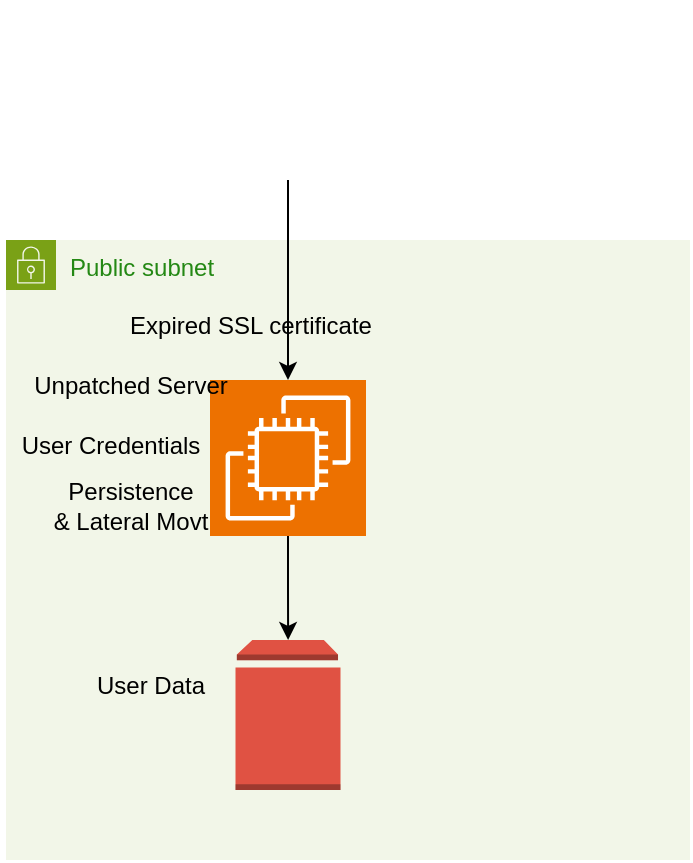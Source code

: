 <mxfile version="24.3.0" type="github" pages="3">
  <diagram name="Attack" id="ZeoZ0WHfsodcyNxrAfag">
    <mxGraphModel dx="-3296" dy="1742" grid="1" gridSize="10" guides="1" tooltips="1" connect="1" arrows="1" fold="1" page="1" pageScale="1" pageWidth="850" pageHeight="1100" math="0" shadow="0">
      <root>
        <mxCell id="0" />
        <mxCell id="1" parent="0" />
        <mxCell id="gUTC3p-jZjWf_sy_iYI1-5" value="Public subnet" style="points=[[0,0],[0.25,0],[0.5,0],[0.75,0],[1,0],[1,0.25],[1,0.5],[1,0.75],[1,1],[0.75,1],[0.5,1],[0.25,1],[0,1],[0,0.75],[0,0.5],[0,0.25]];outlineConnect=0;gradientColor=none;html=1;whiteSpace=wrap;fontSize=12;fontStyle=0;container=1;pointerEvents=0;collapsible=0;recursiveResize=0;shape=mxgraph.aws4.group;grIcon=mxgraph.aws4.group_security_group;grStroke=0;strokeColor=#7AA116;fillColor=#F2F6E8;verticalAlign=top;align=left;spacingLeft=30;fontColor=#248814;dashed=0;" parent="1" vertex="1">
          <mxGeometry x="5068" y="70" width="342" height="310" as="geometry" />
        </mxCell>
        <mxCell id="gUTC3p-jZjWf_sy_iYI1-10" value="" style="edgeStyle=orthogonalEdgeStyle;rounded=0;orthogonalLoop=1;jettySize=auto;html=1;" parent="gUTC3p-jZjWf_sy_iYI1-5" source="gUTC3p-jZjWf_sy_iYI1-4" target="gUTC3p-jZjWf_sy_iYI1-7" edge="1">
          <mxGeometry relative="1" as="geometry" />
        </mxCell>
        <mxCell id="gUTC3p-jZjWf_sy_iYI1-4" value="" style="sketch=0;points=[[0,0,0],[0.25,0,0],[0.5,0,0],[0.75,0,0],[1,0,0],[0,1,0],[0.25,1,0],[0.5,1,0],[0.75,1,0],[1,1,0],[0,0.25,0],[0,0.5,0],[0,0.75,0],[1,0.25,0],[1,0.5,0],[1,0.75,0]];outlineConnect=0;fontColor=#232F3E;fillColor=#ED7100;strokeColor=#ffffff;dashed=0;verticalLabelPosition=bottom;verticalAlign=top;align=center;html=1;fontSize=12;fontStyle=0;aspect=fixed;shape=mxgraph.aws4.resourceIcon;resIcon=mxgraph.aws4.ec2;" parent="gUTC3p-jZjWf_sy_iYI1-5" vertex="1">
          <mxGeometry x="102" y="70" width="78" height="78" as="geometry" />
        </mxCell>
        <mxCell id="gUTC3p-jZjWf_sy_iYI1-7" value="" style="outlineConnect=0;dashed=0;verticalLabelPosition=bottom;verticalAlign=top;align=center;html=1;shape=mxgraph.aws3.volume;fillColor=#E05243;gradientColor=none;" parent="gUTC3p-jZjWf_sy_iYI1-5" vertex="1">
          <mxGeometry x="114.75" y="200" width="52.5" height="75" as="geometry" />
        </mxCell>
        <mxCell id="gUTC3p-jZjWf_sy_iYI1-9" value="" style="edgeStyle=orthogonalEdgeStyle;rounded=0;orthogonalLoop=1;jettySize=auto;html=1;" parent="1" source="gUTC3p-jZjWf_sy_iYI1-8" target="gUTC3p-jZjWf_sy_iYI1-4" edge="1">
          <mxGeometry relative="1" as="geometry" />
        </mxCell>
        <mxCell id="gUTC3p-jZjWf_sy_iYI1-8" value="" style="shape=image;html=1;verticalAlign=top;verticalLabelPosition=bottom;labelBackgroundColor=#ffffff;imageAspect=0;aspect=fixed;image=https://cdn2.iconfinder.com/data/icons/woothemes/PNG/intruder.png" parent="1" vertex="1">
          <mxGeometry x="5164" y="-50" width="90" height="90" as="geometry" />
        </mxCell>
        <mxCell id="gUTC3p-jZjWf_sy_iYI1-11" value="Expired SSL certificate" style="text;html=1;align=center;verticalAlign=middle;resizable=0;points=[];autosize=1;strokeColor=none;fillColor=none;" parent="1" vertex="1">
          <mxGeometry x="5120" y="98" width="140" height="30" as="geometry" />
        </mxCell>
        <mxCell id="gUTC3p-jZjWf_sy_iYI1-12" value="User Credentials" style="text;html=1;align=center;verticalAlign=middle;resizable=0;points=[];autosize=1;strokeColor=none;fillColor=none;" parent="1" vertex="1">
          <mxGeometry x="5065" y="158" width="110" height="30" as="geometry" />
        </mxCell>
        <mxCell id="gUTC3p-jZjWf_sy_iYI1-13" value="&lt;div&gt;Persistence&lt;/div&gt;&lt;div&gt;&amp;amp; Lateral Movt&lt;br&gt;&lt;/div&gt;" style="text;html=1;align=center;verticalAlign=middle;resizable=0;points=[];autosize=1;strokeColor=none;fillColor=none;" parent="1" vertex="1">
          <mxGeometry x="5080" y="183" width="100" height="40" as="geometry" />
        </mxCell>
        <mxCell id="gUTC3p-jZjWf_sy_iYI1-14" value="User Data" style="text;html=1;align=center;verticalAlign=middle;resizable=0;points=[];autosize=1;strokeColor=none;fillColor=none;" parent="1" vertex="1">
          <mxGeometry x="5100" y="278" width="80" height="30" as="geometry" />
        </mxCell>
        <mxCell id="gUTC3p-jZjWf_sy_iYI1-15" value="Unpatched Server" style="text;html=1;align=center;verticalAlign=middle;resizable=0;points=[];autosize=1;strokeColor=none;fillColor=none;" parent="1" vertex="1">
          <mxGeometry x="5070" y="128" width="120" height="30" as="geometry" />
        </mxCell>
      </root>
    </mxGraphModel>
  </diagram>
  <diagram id="PSVWc9Ohz6YlZw6CIQyH" name="Remediation">
    <mxGraphModel dx="954" dy="642" grid="1" gridSize="10" guides="1" tooltips="1" connect="1" arrows="1" fold="1" page="1" pageScale="1" pageWidth="850" pageHeight="1100" math="0" shadow="0">
      <root>
        <mxCell id="0" />
        <mxCell id="1" parent="0" />
        <mxCell id="1PCJW9EKXeOpJS-jBmUV-6" value="VPC" style="points=[[0,0],[0.25,0],[0.5,0],[0.75,0],[1,0],[1,0.25],[1,0.5],[1,0.75],[1,1],[0.75,1],[0.5,1],[0.25,1],[0,1],[0,0.75],[0,0.5],[0,0.25]];outlineConnect=0;gradientColor=none;html=1;whiteSpace=wrap;fontSize=12;fontStyle=0;container=1;pointerEvents=0;collapsible=0;recursiveResize=0;shape=mxgraph.aws4.group;grIcon=mxgraph.aws4.group_vpc2;strokeColor=#8C4FFF;fillColor=none;verticalAlign=top;align=left;spacingLeft=30;fontColor=#AAB7B8;dashed=0;" parent="1" vertex="1">
          <mxGeometry x="230" y="50" width="360" height="490" as="geometry" />
        </mxCell>
        <mxCell id="1PCJW9EKXeOpJS-jBmUV-7" value="" style="sketch=0;points=[[0,0,0],[0.25,0,0],[0.5,0,0],[0.75,0,0],[1,0,0],[0,1,0],[0.25,1,0],[0.5,1,0],[0.75,1,0],[1,1,0],[0,0.25,0],[0,0.5,0],[0,0.75,0],[1,0.25,0],[1,0.5,0],[1,0.75,0]];outlineConnect=0;fontColor=#232F3E;fillColor=#ED7100;strokeColor=#ffffff;dashed=0;verticalLabelPosition=bottom;verticalAlign=top;align=center;html=1;fontSize=12;fontStyle=0;aspect=fixed;shape=mxgraph.aws4.resourceIcon;resIcon=mxgraph.aws4.ec2;" parent="1PCJW9EKXeOpJS-jBmUV-6" vertex="1">
          <mxGeometry x="120" y="215" width="60" height="60" as="geometry" />
        </mxCell>
        <mxCell id="1PCJW9EKXeOpJS-jBmUV-9" value="Private subnet" style="points=[[0,0],[0.25,0],[0.5,0],[0.75,0],[1,0],[1,0.25],[1,0.5],[1,0.75],[1,1],[0.75,1],[0.5,1],[0.25,1],[0,1],[0,0.75],[0,0.5],[0,0.25]];outlineConnect=0;gradientColor=none;html=1;whiteSpace=wrap;fontSize=12;fontStyle=0;container=1;pointerEvents=0;collapsible=0;recursiveResize=0;shape=mxgraph.aws4.group;grIcon=mxgraph.aws4.group_security_group;grStroke=0;strokeColor=#00A4A6;fillColor=#E6F6F7;verticalAlign=top;align=left;spacingLeft=30;fontColor=#147EBA;dashed=0;" parent="1PCJW9EKXeOpJS-jBmUV-6" vertex="1">
          <mxGeometry x="40" y="310" width="230" height="130" as="geometry" />
        </mxCell>
        <mxCell id="1PCJW9EKXeOpJS-jBmUV-12" value="Amazon RDS" style="sketch=0;outlineConnect=0;fontColor=#232F3E;gradientColor=none;strokeColor=#ffffff;fillColor=#232F3E;dashed=0;verticalLabelPosition=middle;verticalAlign=bottom;align=center;html=1;whiteSpace=wrap;fontSize=10;fontStyle=1;spacing=3;shape=mxgraph.aws4.productIcon;prIcon=mxgraph.aws4.rds;" parent="1PCJW9EKXeOpJS-jBmUV-9" vertex="1">
          <mxGeometry x="75" y="30" width="80" height="100" as="geometry" />
        </mxCell>
        <mxCell id="1PCJW9EKXeOpJS-jBmUV-11" value="" style="sketch=0;points=[[0,0,0],[0.25,0,0],[0.5,0,0],[0.75,0,0],[1,0,0],[0,1,0],[0.25,1,0],[0.5,1,0],[0.75,1,0],[1,1,0],[0,0.25,0],[0,0.5,0],[0,0.75,0],[1,0.25,0],[1,0.5,0],[1,0.75,0]];outlineConnect=0;fontColor=#232F3E;fillColor=#ED7100;strokeColor=#ffffff;dashed=0;verticalLabelPosition=bottom;verticalAlign=top;align=center;html=1;fontSize=12;fontStyle=0;aspect=fixed;shape=mxgraph.aws4.resourceIcon;resIcon=mxgraph.aws4.ec2;" parent="1PCJW9EKXeOpJS-jBmUV-6" vertex="1">
          <mxGeometry x="125" y="215" width="60" height="60" as="geometry" />
        </mxCell>
        <mxCell id="1PCJW9EKXeOpJS-jBmUV-19" value="" style="sketch=0;outlineConnect=0;fontColor=#232F3E;gradientColor=none;fillColor=#8C4FFF;strokeColor=none;dashed=0;verticalLabelPosition=bottom;verticalAlign=top;align=center;html=1;fontSize=12;fontStyle=0;aspect=fixed;pointerEvents=1;shape=mxgraph.aws4.internet_gateway;" parent="1PCJW9EKXeOpJS-jBmUV-6" vertex="1">
          <mxGeometry x="125" y="-40" width="58" height="58" as="geometry" />
        </mxCell>
        <mxCell id="1PCJW9EKXeOpJS-jBmUV-18" value="AWS WAF" style="sketch=0;outlineConnect=0;fontColor=#232F3E;gradientColor=none;strokeColor=#ffffff;fillColor=#232F3E;dashed=0;verticalLabelPosition=middle;verticalAlign=bottom;align=center;html=1;whiteSpace=wrap;fontSize=10;fontStyle=1;spacing=3;shape=mxgraph.aws4.productIcon;prIcon=mxgraph.aws4.waf;" parent="1PCJW9EKXeOpJS-jBmUV-6" vertex="1">
          <mxGeometry x="280" y="100" width="80" height="100" as="geometry" />
        </mxCell>
        <mxCell id="5ypYLeC86zixy3aQsOSU-1" value="AWS Secrets Manager" style="sketch=0;outlineConnect=0;fontColor=#232F3E;gradientColor=none;strokeColor=#ffffff;fillColor=#232F3E;dashed=0;verticalLabelPosition=middle;verticalAlign=bottom;align=center;html=1;whiteSpace=wrap;fontSize=10;fontStyle=1;spacing=3;shape=mxgraph.aws4.productIcon;prIcon=mxgraph.aws4.secrets_manager;" parent="1PCJW9EKXeOpJS-jBmUV-6" vertex="1">
          <mxGeometry x="270" y="330" width="80" height="110" as="geometry" />
        </mxCell>
        <mxCell id="5ypYLeC86zixy3aQsOSU-2" value="IAM" style="outlineConnect=0;dashed=0;verticalLabelPosition=bottom;verticalAlign=top;align=center;html=1;shape=mxgraph.aws3.iam;fillColor=#759C3E;gradientColor=none;" parent="1PCJW9EKXeOpJS-jBmUV-6" vertex="1">
          <mxGeometry x="289" y="215" width="42" height="81" as="geometry" />
        </mxCell>
        <mxCell id="1PCJW9EKXeOpJS-jBmUV-17" value="AWS Certificate Manager" style="sketch=0;outlineConnect=0;fontColor=#232F3E;gradientColor=none;strokeColor=#ffffff;fillColor=#232F3E;dashed=0;verticalLabelPosition=middle;verticalAlign=bottom;align=center;html=1;whiteSpace=wrap;fontSize=10;fontStyle=1;spacing=3;shape=mxgraph.aws4.productIcon;prIcon=mxgraph.aws4.certificate_manager_3;" parent="1PCJW9EKXeOpJS-jBmUV-6" vertex="1">
          <mxGeometry x="260" y="-50" width="80" height="110" as="geometry" />
        </mxCell>
        <mxCell id="1PCJW9EKXeOpJS-jBmUV-2" value="Private subnet" style="points=[[0,0],[0.25,0],[0.5,0],[0.75,0],[1,0],[1,0.25],[1,0.5],[1,0.75],[1,1],[0.75,1],[0.5,1],[0.25,1],[0,1],[0,0.75],[0,0.5],[0,0.25]];outlineConnect=0;gradientColor=none;html=1;whiteSpace=wrap;fontSize=12;fontStyle=0;container=1;pointerEvents=0;collapsible=0;recursiveResize=0;shape=mxgraph.aws4.group;grIcon=mxgraph.aws4.group_security_group;grStroke=0;strokeColor=#00A4A6;fillColor=#E6F6F7;verticalAlign=top;align=left;spacingLeft=30;fontColor=#147EBA;dashed=0;" parent="1" vertex="1">
          <mxGeometry x="270" y="230" width="220" height="130" as="geometry" />
        </mxCell>
        <mxCell id="1PCJW9EKXeOpJS-jBmUV-14" value="" style="sketch=0;points=[[0,0,0],[0.25,0,0],[0.5,0,0],[0.75,0,0],[1,0,0],[0,1,0],[0.25,1,0],[0.5,1,0],[0.75,1,0],[1,1,0],[0,0.25,0],[0,0.5,0],[0,0.75,0],[1,0.25,0],[1,0.5,0],[1,0.75,0]];outlineConnect=0;fontColor=#232F3E;fillColor=#ED7100;strokeColor=#ffffff;dashed=0;verticalLabelPosition=bottom;verticalAlign=top;align=center;html=1;fontSize=12;fontStyle=0;aspect=fixed;shape=mxgraph.aws4.resourceIcon;resIcon=mxgraph.aws4.ec2;" parent="1PCJW9EKXeOpJS-jBmUV-2" vertex="1">
          <mxGeometry x="85" y="35" width="60" height="60" as="geometry" />
        </mxCell>
        <mxCell id="ziN9_3Y8d08OHvedsBR_-1" value="" style="sketch=0;points=[[0,0,0],[0.25,0,0],[0.5,0,0],[0.75,0,0],[1,0,0],[0,1,0],[0.25,1,0],[0.5,1,0],[0.75,1,0],[1,1,0],[0,0.25,0],[0,0.5,0],[0,0.75,0],[1,0.25,0],[1,0.5,0],[1,0.75,0]];outlineConnect=0;fontColor=#232F3E;fillColor=#DD344C;strokeColor=#ffffff;dashed=0;verticalLabelPosition=bottom;verticalAlign=top;align=center;html=1;fontSize=12;fontStyle=0;aspect=fixed;shape=mxgraph.aws4.resourceIcon;resIcon=mxgraph.aws4.inspector;" vertex="1" parent="1PCJW9EKXeOpJS-jBmUV-2">
          <mxGeometry x="41.5" y="43.25" width="43.5" height="43.5" as="geometry" />
        </mxCell>
        <mxCell id="1PCJW9EKXeOpJS-jBmUV-1" value="Public subnet" style="points=[[0,0],[0.25,0],[0.5,0],[0.75,0],[1,0],[1,0.25],[1,0.5],[1,0.75],[1,1],[0.75,1],[0.5,1],[0.25,1],[0,1],[0,0.75],[0,0.5],[0,0.25]];outlineConnect=0;gradientColor=none;html=1;whiteSpace=wrap;fontSize=12;fontStyle=0;container=1;pointerEvents=0;collapsible=0;recursiveResize=0;shape=mxgraph.aws4.group;grIcon=mxgraph.aws4.group_security_group;grStroke=0;strokeColor=#7AA116;fillColor=#F2F6E8;verticalAlign=top;align=left;spacingLeft=30;fontColor=#248814;dashed=0;" parent="1" vertex="1">
          <mxGeometry x="270" y="80" width="230" height="170" as="geometry" />
        </mxCell>
        <mxCell id="1PCJW9EKXeOpJS-jBmUV-15" value="Security group" style="fillColor=none;strokeColor=#DD3522;verticalAlign=top;fontStyle=0;fontColor=#DD3522;whiteSpace=wrap;html=1;" parent="1PCJW9EKXeOpJS-jBmUV-1" vertex="1">
          <mxGeometry x="50" y="40" width="130" height="130" as="geometry" />
        </mxCell>
        <mxCell id="1PCJW9EKXeOpJS-jBmUV-20" value="" style="outlineConnect=0;dashed=0;verticalLabelPosition=bottom;verticalAlign=top;align=center;html=1;shape=mxgraph.aws3.classic_load_balancer;fillColor=#F58536;gradientColor=none;" parent="1PCJW9EKXeOpJS-jBmUV-1" vertex="1">
          <mxGeometry x="86" y="58" width="69" height="72" as="geometry" />
        </mxCell>
        <mxCell id="1PCJW9EKXeOpJS-jBmUV-16" value="Network&#xa;access&#xa;control list" style="sketch=0;outlineConnect=0;fontColor=#232F3E;gradientColor=none;strokeColor=#232F3E;fillColor=#ffffff;dashed=0;verticalLabelPosition=bottom;verticalAlign=top;align=center;html=1;fontSize=12;fontStyle=0;aspect=fixed;shape=mxgraph.aws4.resourceIcon;resIcon=mxgraph.aws4.network_access_control_list;" parent="1PCJW9EKXeOpJS-jBmUV-1" vertex="1">
          <mxGeometry x="-40" y="20" width="70" height="70" as="geometry" />
        </mxCell>
        <mxCell id="1PCJW9EKXeOpJS-jBmUV-13" value="Patch&#xa;manager" style="sketch=0;outlineConnect=0;fontColor=#232F3E;gradientColor=none;strokeColor=#232F3E;fillColor=#ffffff;dashed=0;verticalLabelPosition=bottom;verticalAlign=top;align=center;html=1;fontSize=12;fontStyle=0;aspect=fixed;shape=mxgraph.aws4.resourceIcon;resIcon=mxgraph.aws4.patch_manager;" parent="1" vertex="1">
          <mxGeometry x="160" y="70" width="60" height="60" as="geometry" />
        </mxCell>
      </root>
    </mxGraphModel>
  </diagram>
  <diagram name="Final" id="nu2eetl9k-jE_KTyOvL-">
    <mxGraphModel dx="954" dy="642" grid="1" gridSize="10" guides="1" tooltips="1" connect="1" arrows="1" fold="1" page="1" pageScale="1" pageWidth="850" pageHeight="1100" math="0" shadow="0">
      <root>
        <mxCell id="rNrNsXkIHkJ5454EtuJx-0" />
        <mxCell id="rNrNsXkIHkJ5454EtuJx-1" parent="rNrNsXkIHkJ5454EtuJx-0" />
        <mxCell id="rNrNsXkIHkJ5454EtuJx-2" value="VPC" style="points=[[0,0],[0.25,0],[0.5,0],[0.75,0],[1,0],[1,0.25],[1,0.5],[1,0.75],[1,1],[0.75,1],[0.5,1],[0.25,1],[0,1],[0,0.75],[0,0.5],[0,0.25]];outlineConnect=0;gradientColor=none;html=1;whiteSpace=wrap;fontSize=12;fontStyle=0;container=1;pointerEvents=0;collapsible=0;recursiveResize=0;shape=mxgraph.aws4.group;grIcon=mxgraph.aws4.group_vpc2;strokeColor=#8C4FFF;fillColor=none;verticalAlign=top;align=left;spacingLeft=30;fontColor=#AAB7B8;dashed=0;" vertex="1" parent="rNrNsXkIHkJ5454EtuJx-1">
          <mxGeometry x="230" y="50" width="360" height="490" as="geometry" />
        </mxCell>
        <mxCell id="rNrNsXkIHkJ5454EtuJx-3" value="" style="sketch=0;points=[[0,0,0],[0.25,0,0],[0.5,0,0],[0.75,0,0],[1,0,0],[0,1,0],[0.25,1,0],[0.5,1,0],[0.75,1,0],[1,1,0],[0,0.25,0],[0,0.5,0],[0,0.75,0],[1,0.25,0],[1,0.5,0],[1,0.75,0]];outlineConnect=0;fontColor=#232F3E;fillColor=#ED7100;strokeColor=#ffffff;dashed=0;verticalLabelPosition=bottom;verticalAlign=top;align=center;html=1;fontSize=12;fontStyle=0;aspect=fixed;shape=mxgraph.aws4.resourceIcon;resIcon=mxgraph.aws4.ec2;" vertex="1" parent="rNrNsXkIHkJ5454EtuJx-2">
          <mxGeometry x="120" y="215" width="60" height="60" as="geometry" />
        </mxCell>
        <mxCell id="rNrNsXkIHkJ5454EtuJx-4" value="Private subnet" style="points=[[0,0],[0.25,0],[0.5,0],[0.75,0],[1,0],[1,0.25],[1,0.5],[1,0.75],[1,1],[0.75,1],[0.5,1],[0.25,1],[0,1],[0,0.75],[0,0.5],[0,0.25]];outlineConnect=0;gradientColor=none;html=1;whiteSpace=wrap;fontSize=12;fontStyle=0;container=1;pointerEvents=0;collapsible=0;recursiveResize=0;shape=mxgraph.aws4.group;grIcon=mxgraph.aws4.group_security_group;grStroke=0;strokeColor=#00A4A6;fillColor=#E6F6F7;verticalAlign=top;align=left;spacingLeft=30;fontColor=#147EBA;dashed=0;" vertex="1" parent="rNrNsXkIHkJ5454EtuJx-2">
          <mxGeometry x="40" y="310" width="230" height="130" as="geometry" />
        </mxCell>
        <mxCell id="rNrNsXkIHkJ5454EtuJx-5" value="Amazon RDS" style="sketch=0;outlineConnect=0;fontColor=#232F3E;gradientColor=none;strokeColor=#ffffff;fillColor=#232F3E;dashed=0;verticalLabelPosition=middle;verticalAlign=bottom;align=center;html=1;whiteSpace=wrap;fontSize=10;fontStyle=1;spacing=3;shape=mxgraph.aws4.productIcon;prIcon=mxgraph.aws4.rds;" vertex="1" parent="rNrNsXkIHkJ5454EtuJx-4">
          <mxGeometry x="75" y="30" width="80" height="100" as="geometry" />
        </mxCell>
        <mxCell id="rNrNsXkIHkJ5454EtuJx-6" value="" style="sketch=0;points=[[0,0,0],[0.25,0,0],[0.5,0,0],[0.75,0,0],[1,0,0],[0,1,0],[0.25,1,0],[0.5,1,0],[0.75,1,0],[1,1,0],[0,0.25,0],[0,0.5,0],[0,0.75,0],[1,0.25,0],[1,0.5,0],[1,0.75,0]];outlineConnect=0;fontColor=#232F3E;fillColor=#ED7100;strokeColor=#ffffff;dashed=0;verticalLabelPosition=bottom;verticalAlign=top;align=center;html=1;fontSize=12;fontStyle=0;aspect=fixed;shape=mxgraph.aws4.resourceIcon;resIcon=mxgraph.aws4.ec2;" vertex="1" parent="rNrNsXkIHkJ5454EtuJx-2">
          <mxGeometry x="125" y="215" width="60" height="60" as="geometry" />
        </mxCell>
        <mxCell id="rNrNsXkIHkJ5454EtuJx-7" value="" style="sketch=0;outlineConnect=0;fontColor=#232F3E;gradientColor=none;fillColor=#8C4FFF;strokeColor=none;dashed=0;verticalLabelPosition=bottom;verticalAlign=top;align=center;html=1;fontSize=12;fontStyle=0;aspect=fixed;pointerEvents=1;shape=mxgraph.aws4.internet_gateway;" vertex="1" parent="rNrNsXkIHkJ5454EtuJx-2">
          <mxGeometry x="125" y="-40" width="58" height="58" as="geometry" />
        </mxCell>
        <mxCell id="rNrNsXkIHkJ5454EtuJx-8" value="AWS WAF" style="sketch=0;outlineConnect=0;fontColor=#232F3E;gradientColor=none;strokeColor=#ffffff;fillColor=#232F3E;dashed=0;verticalLabelPosition=middle;verticalAlign=bottom;align=center;html=1;whiteSpace=wrap;fontSize=10;fontStyle=1;spacing=3;shape=mxgraph.aws4.productIcon;prIcon=mxgraph.aws4.waf;" vertex="1" parent="rNrNsXkIHkJ5454EtuJx-2">
          <mxGeometry x="280" y="100" width="80" height="100" as="geometry" />
        </mxCell>
        <mxCell id="rNrNsXkIHkJ5454EtuJx-9" value="AWS Secrets Manager" style="sketch=0;outlineConnect=0;fontColor=#232F3E;gradientColor=none;strokeColor=#ffffff;fillColor=#232F3E;dashed=0;verticalLabelPosition=middle;verticalAlign=bottom;align=center;html=1;whiteSpace=wrap;fontSize=10;fontStyle=1;spacing=3;shape=mxgraph.aws4.productIcon;prIcon=mxgraph.aws4.secrets_manager;" vertex="1" parent="rNrNsXkIHkJ5454EtuJx-2">
          <mxGeometry x="270" y="330" width="80" height="110" as="geometry" />
        </mxCell>
        <mxCell id="rNrNsXkIHkJ5454EtuJx-10" value="IAM" style="outlineConnect=0;dashed=0;verticalLabelPosition=bottom;verticalAlign=top;align=center;html=1;shape=mxgraph.aws3.iam;fillColor=#759C3E;gradientColor=none;" vertex="1" parent="rNrNsXkIHkJ5454EtuJx-2">
          <mxGeometry x="289" y="215" width="42" height="81" as="geometry" />
        </mxCell>
        <mxCell id="rNrNsXkIHkJ5454EtuJx-11" value="AWS Certificate Manager" style="sketch=0;outlineConnect=0;fontColor=#232F3E;gradientColor=none;strokeColor=#ffffff;fillColor=#232F3E;dashed=0;verticalLabelPosition=middle;verticalAlign=bottom;align=center;html=1;whiteSpace=wrap;fontSize=10;fontStyle=1;spacing=3;shape=mxgraph.aws4.productIcon;prIcon=mxgraph.aws4.certificate_manager_3;" vertex="1" parent="rNrNsXkIHkJ5454EtuJx-2">
          <mxGeometry x="260" y="-50" width="80" height="110" as="geometry" />
        </mxCell>
        <mxCell id="rNrNsXkIHkJ5454EtuJx-12" value="Private subnet" style="points=[[0,0],[0.25,0],[0.5,0],[0.75,0],[1,0],[1,0.25],[1,0.5],[1,0.75],[1,1],[0.75,1],[0.5,1],[0.25,1],[0,1],[0,0.75],[0,0.5],[0,0.25]];outlineConnect=0;gradientColor=none;html=1;whiteSpace=wrap;fontSize=12;fontStyle=0;container=1;pointerEvents=0;collapsible=0;recursiveResize=0;shape=mxgraph.aws4.group;grIcon=mxgraph.aws4.group_security_group;grStroke=0;strokeColor=#00A4A6;fillColor=#E6F6F7;verticalAlign=top;align=left;spacingLeft=30;fontColor=#147EBA;dashed=0;" vertex="1" parent="rNrNsXkIHkJ5454EtuJx-1">
          <mxGeometry x="270" y="230" width="220" height="130" as="geometry" />
        </mxCell>
        <mxCell id="rNrNsXkIHkJ5454EtuJx-13" value="" style="sketch=0;points=[[0,0,0],[0.25,0,0],[0.5,0,0],[0.75,0,0],[1,0,0],[0,1,0],[0.25,1,0],[0.5,1,0],[0.75,1,0],[1,1,0],[0,0.25,0],[0,0.5,0],[0,0.75,0],[1,0.25,0],[1,0.5,0],[1,0.75,0]];outlineConnect=0;fontColor=#232F3E;fillColor=#ED7100;strokeColor=#ffffff;dashed=0;verticalLabelPosition=bottom;verticalAlign=top;align=center;html=1;fontSize=12;fontStyle=0;aspect=fixed;shape=mxgraph.aws4.resourceIcon;resIcon=mxgraph.aws4.ec2;" vertex="1" parent="rNrNsXkIHkJ5454EtuJx-12">
          <mxGeometry x="85" y="35" width="60" height="60" as="geometry" />
        </mxCell>
        <mxCell id="rNrNsXkIHkJ5454EtuJx-14" value="" style="sketch=0;points=[[0,0,0],[0.25,0,0],[0.5,0,0],[0.75,0,0],[1,0,0],[0,1,0],[0.25,1,0],[0.5,1,0],[0.75,1,0],[1,1,0],[0,0.25,0],[0,0.5,0],[0,0.75,0],[1,0.25,0],[1,0.5,0],[1,0.75,0]];outlineConnect=0;fontColor=#232F3E;fillColor=#DD344C;strokeColor=#ffffff;dashed=0;verticalLabelPosition=bottom;verticalAlign=top;align=center;html=1;fontSize=12;fontStyle=0;aspect=fixed;shape=mxgraph.aws4.resourceIcon;resIcon=mxgraph.aws4.inspector;" vertex="1" parent="rNrNsXkIHkJ5454EtuJx-12">
          <mxGeometry x="41.5" y="43.25" width="43.5" height="43.5" as="geometry" />
        </mxCell>
        <mxCell id="rNrNsXkIHkJ5454EtuJx-15" value="Public subnet" style="points=[[0,0],[0.25,0],[0.5,0],[0.75,0],[1,0],[1,0.25],[1,0.5],[1,0.75],[1,1],[0.75,1],[0.5,1],[0.25,1],[0,1],[0,0.75],[0,0.5],[0,0.25]];outlineConnect=0;gradientColor=none;html=1;whiteSpace=wrap;fontSize=12;fontStyle=0;container=1;pointerEvents=0;collapsible=0;recursiveResize=0;shape=mxgraph.aws4.group;grIcon=mxgraph.aws4.group_security_group;grStroke=0;strokeColor=#7AA116;fillColor=#F2F6E8;verticalAlign=top;align=left;spacingLeft=30;fontColor=#248814;dashed=0;" vertex="1" parent="rNrNsXkIHkJ5454EtuJx-1">
          <mxGeometry x="270" y="80" width="230" height="170" as="geometry" />
        </mxCell>
        <mxCell id="rNrNsXkIHkJ5454EtuJx-16" value="Security group" style="fillColor=none;strokeColor=#DD3522;verticalAlign=top;fontStyle=0;fontColor=#DD3522;whiteSpace=wrap;html=1;" vertex="1" parent="rNrNsXkIHkJ5454EtuJx-15">
          <mxGeometry x="50" y="40" width="130" height="130" as="geometry" />
        </mxCell>
        <mxCell id="rNrNsXkIHkJ5454EtuJx-17" value="" style="outlineConnect=0;dashed=0;verticalLabelPosition=bottom;verticalAlign=top;align=center;html=1;shape=mxgraph.aws3.classic_load_balancer;fillColor=#F58536;gradientColor=none;" vertex="1" parent="rNrNsXkIHkJ5454EtuJx-15">
          <mxGeometry x="86" y="58" width="69" height="72" as="geometry" />
        </mxCell>
        <mxCell id="rNrNsXkIHkJ5454EtuJx-18" value="Network&#xa;access&#xa;control list" style="sketch=0;outlineConnect=0;fontColor=#232F3E;gradientColor=none;strokeColor=#232F3E;fillColor=#ffffff;dashed=0;verticalLabelPosition=bottom;verticalAlign=top;align=center;html=1;fontSize=12;fontStyle=0;aspect=fixed;shape=mxgraph.aws4.resourceIcon;resIcon=mxgraph.aws4.network_access_control_list;" vertex="1" parent="rNrNsXkIHkJ5454EtuJx-15">
          <mxGeometry x="-40" y="20" width="70" height="70" as="geometry" />
        </mxCell>
        <mxCell id="rNrNsXkIHkJ5454EtuJx-19" value="Patch&#xa;manager" style="sketch=0;outlineConnect=0;fontColor=#232F3E;gradientColor=none;strokeColor=#232F3E;fillColor=#ffffff;dashed=0;verticalLabelPosition=bottom;verticalAlign=top;align=center;html=1;fontSize=12;fontStyle=0;aspect=fixed;shape=mxgraph.aws4.resourceIcon;resIcon=mxgraph.aws4.patch_manager;" vertex="1" parent="rNrNsXkIHkJ5454EtuJx-1">
          <mxGeometry x="160" y="70" width="60" height="60" as="geometry" />
        </mxCell>
        <mxCell id="rNrNsXkIHkJ5454EtuJx-20" value="" style="shape=image;verticalLabelPosition=bottom;labelBackgroundColor=default;verticalAlign=top;aspect=fixed;imageAspect=0;image=https://www.delltechnologies.com/uploads/2019/02/Strengthen-Security-with-NIST-Cybersecurity-Framework-fig2.jpg;" vertex="1" parent="rNrNsXkIHkJ5454EtuJx-1">
          <mxGeometry x="640" y="50" width="320" height="180" as="geometry" />
        </mxCell>
        <mxCell id="BfBGWTwIpBepBI2N-5Oq-0" value="" style="sketch=0;points=[[0,0,0],[0.25,0,0],[0.5,0,0],[0.75,0,0],[1,0,0],[0,1,0],[0.25,1,0],[0.5,1,0],[0.75,1,0],[1,1,0],[0,0.25,0],[0,0.5,0],[0,0.75,0],[1,0.25,0],[1,0.5,0],[1,0.75,0]];outlineConnect=0;fontColor=#232F3E;fillColor=#DD344C;strokeColor=#ffffff;dashed=0;verticalLabelPosition=bottom;verticalAlign=top;align=center;html=1;fontSize=12;fontStyle=0;aspect=fixed;shape=mxgraph.aws4.resourceIcon;resIcon=mxgraph.aws4.security_hub;" vertex="1" parent="rNrNsXkIHkJ5454EtuJx-1">
          <mxGeometry x="772" y="210" width="50" height="50" as="geometry" />
        </mxCell>
        <mxCell id="BfBGWTwIpBepBI2N-5Oq-1" value="AWS Config" style="sketch=0;outlineConnect=0;fontColor=#232F3E;gradientColor=none;strokeColor=#ffffff;fillColor=#232F3E;dashed=0;verticalLabelPosition=middle;verticalAlign=bottom;align=center;html=1;whiteSpace=wrap;fontSize=10;fontStyle=1;spacing=3;shape=mxgraph.aws4.productIcon;prIcon=mxgraph.aws4.config;" vertex="1" parent="rNrNsXkIHkJ5454EtuJx-1">
          <mxGeometry x="650" y="215" width="50" height="60" as="geometry" />
        </mxCell>
        <mxCell id="BfBGWTwIpBepBI2N-5Oq-2" value="" style="outlineConnect=0;dashed=0;verticalLabelPosition=bottom;verticalAlign=top;align=center;html=1;shape=mxgraph.aws3.kms;fillColor=#759C3E;gradientColor=none;" vertex="1" parent="rNrNsXkIHkJ5454EtuJx-1">
          <mxGeometry x="710" y="215" width="50" height="45" as="geometry" />
        </mxCell>
        <mxCell id="BfBGWTwIpBepBI2N-5Oq-3" value="" style="sketch=0;outlineConnect=0;fontColor=#232F3E;gradientColor=none;fillColor=#7AA116;strokeColor=none;dashed=0;verticalLabelPosition=bottom;verticalAlign=top;align=center;html=1;fontSize=12;fontStyle=0;aspect=fixed;pointerEvents=1;shape=mxgraph.aws4.backup_vault;" vertex="1" parent="rNrNsXkIHkJ5454EtuJx-1">
          <mxGeometry x="910" y="215" width="40" height="40" as="geometry" />
        </mxCell>
        <mxCell id="BfBGWTwIpBepBI2N-5Oq-4" value="" style="sketch=0;outlineConnect=0;fontColor=#232F3E;gradientColor=none;fillColor=#7AA116;strokeColor=none;dashed=0;verticalLabelPosition=bottom;verticalAlign=top;align=center;html=1;fontSize=12;fontStyle=0;aspect=fixed;pointerEvents=1;shape=mxgraph.aws4.archive;" vertex="1" parent="rNrNsXkIHkJ5454EtuJx-1">
          <mxGeometry x="909.62" y="265" width="40.38" height="50" as="geometry" />
        </mxCell>
        <mxCell id="BfBGWTwIpBepBI2N-5Oq-6" value="Amazon GuardDuty" style="sketch=0;outlineConnect=0;fontColor=#232F3E;gradientColor=none;strokeColor=#ffffff;fillColor=#232F3E;dashed=0;verticalLabelPosition=middle;verticalAlign=bottom;align=center;html=1;whiteSpace=wrap;fontSize=10;fontStyle=1;spacing=3;shape=mxgraph.aws4.productIcon;prIcon=mxgraph.aws4.guardduty;" vertex="1" parent="rNrNsXkIHkJ5454EtuJx-1">
          <mxGeometry x="773" y="263" width="47.5" height="60" as="geometry" />
        </mxCell>
        <mxCell id="BfBGWTwIpBepBI2N-5Oq-7" value="" style="sketch=0;points=[[0,0,0],[0.25,0,0],[0.5,0,0],[0.75,0,0],[1,0,0],[0,1,0],[0.25,1,0],[0.5,1,0],[0.75,1,0],[1,1,0],[0,0.25,0],[0,0.5,0],[0,0.75,0],[1,0.25,0],[1,0.5,0],[1,0.75,0]];outlineConnect=0;fontColor=#232F3E;fillColor=#DD344C;strokeColor=#ffffff;dashed=0;verticalLabelPosition=bottom;verticalAlign=top;align=center;html=1;fontSize=12;fontStyle=0;aspect=fixed;shape=mxgraph.aws4.resourceIcon;resIcon=mxgraph.aws4.detective;" vertex="1" parent="rNrNsXkIHkJ5454EtuJx-1">
          <mxGeometry x="830" y="212.5" width="55" height="55" as="geometry" />
        </mxCell>
      </root>
    </mxGraphModel>
  </diagram>
</mxfile>
